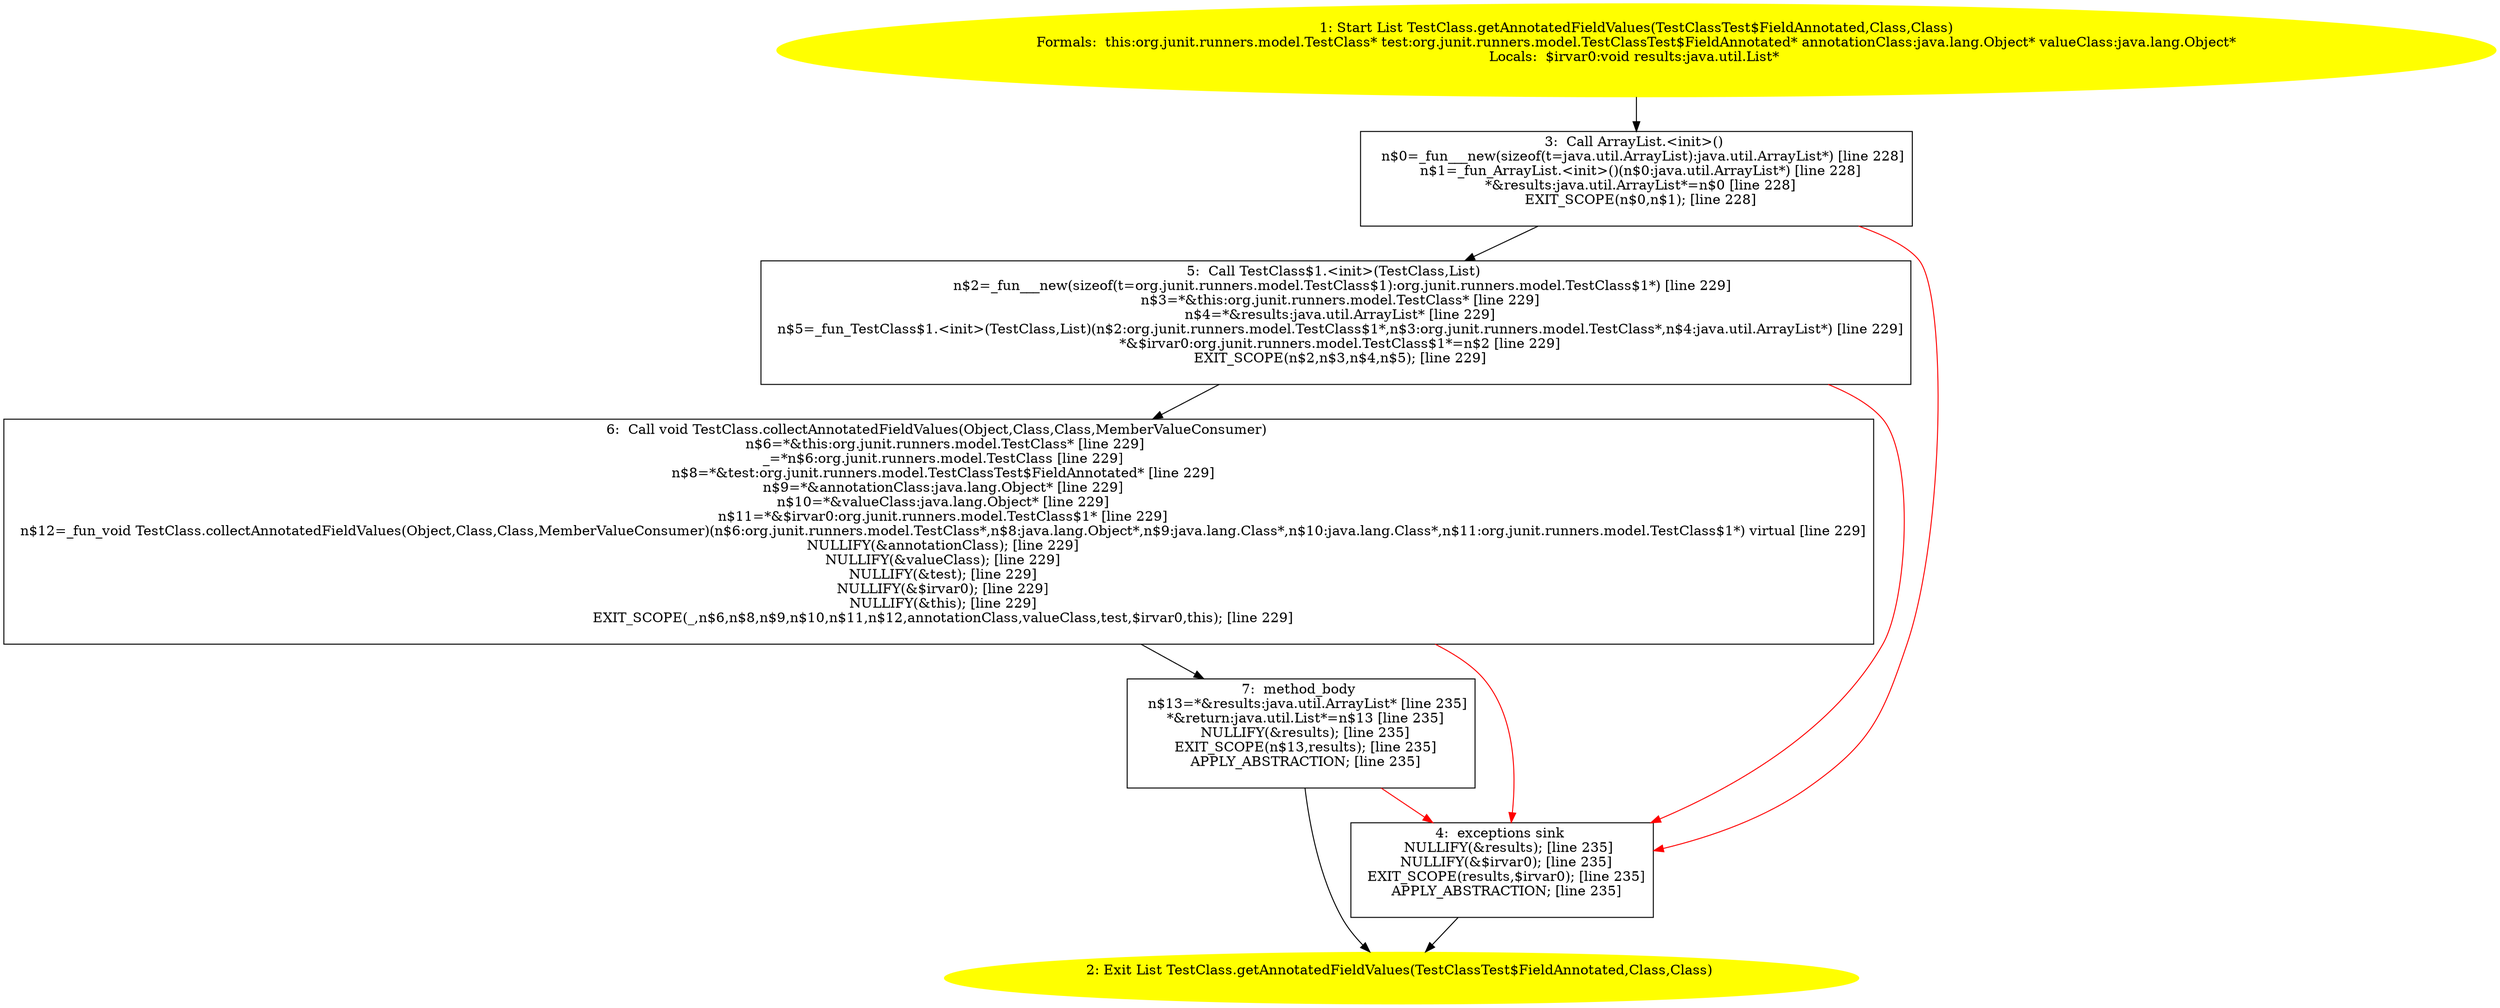 /* @generated */
digraph cfg {
"org.junit.runners.model.TestClass.getAnnotatedFieldValues(org.junit.runners.model.TestClassTest$Fiel.2918461bc08cd2baec64a837d694ebf8_1" [label="1: Start List TestClass.getAnnotatedFieldValues(TestClassTest$FieldAnnotated,Class,Class)\nFormals:  this:org.junit.runners.model.TestClass* test:org.junit.runners.model.TestClassTest$FieldAnnotated* annotationClass:java.lang.Object* valueClass:java.lang.Object*\nLocals:  $irvar0:void results:java.util.List* \n  " color=yellow style=filled]
	

	 "org.junit.runners.model.TestClass.getAnnotatedFieldValues(org.junit.runners.model.TestClassTest$Fiel.2918461bc08cd2baec64a837d694ebf8_1" -> "org.junit.runners.model.TestClass.getAnnotatedFieldValues(org.junit.runners.model.TestClassTest$Fiel.2918461bc08cd2baec64a837d694ebf8_3" ;
"org.junit.runners.model.TestClass.getAnnotatedFieldValues(org.junit.runners.model.TestClassTest$Fiel.2918461bc08cd2baec64a837d694ebf8_2" [label="2: Exit List TestClass.getAnnotatedFieldValues(TestClassTest$FieldAnnotated,Class,Class) \n  " color=yellow style=filled]
	

"org.junit.runners.model.TestClass.getAnnotatedFieldValues(org.junit.runners.model.TestClassTest$Fiel.2918461bc08cd2baec64a837d694ebf8_3" [label="3:  Call ArrayList.<init>() \n   n$0=_fun___new(sizeof(t=java.util.ArrayList):java.util.ArrayList*) [line 228]\n  n$1=_fun_ArrayList.<init>()(n$0:java.util.ArrayList*) [line 228]\n  *&results:java.util.ArrayList*=n$0 [line 228]\n  EXIT_SCOPE(n$0,n$1); [line 228]\n " shape="box"]
	

	 "org.junit.runners.model.TestClass.getAnnotatedFieldValues(org.junit.runners.model.TestClassTest$Fiel.2918461bc08cd2baec64a837d694ebf8_3" -> "org.junit.runners.model.TestClass.getAnnotatedFieldValues(org.junit.runners.model.TestClassTest$Fiel.2918461bc08cd2baec64a837d694ebf8_5" ;
	 "org.junit.runners.model.TestClass.getAnnotatedFieldValues(org.junit.runners.model.TestClassTest$Fiel.2918461bc08cd2baec64a837d694ebf8_3" -> "org.junit.runners.model.TestClass.getAnnotatedFieldValues(org.junit.runners.model.TestClassTest$Fiel.2918461bc08cd2baec64a837d694ebf8_4" [color="red" ];
"org.junit.runners.model.TestClass.getAnnotatedFieldValues(org.junit.runners.model.TestClassTest$Fiel.2918461bc08cd2baec64a837d694ebf8_4" [label="4:  exceptions sink \n   NULLIFY(&results); [line 235]\n  NULLIFY(&$irvar0); [line 235]\n  EXIT_SCOPE(results,$irvar0); [line 235]\n  APPLY_ABSTRACTION; [line 235]\n " shape="box"]
	

	 "org.junit.runners.model.TestClass.getAnnotatedFieldValues(org.junit.runners.model.TestClassTest$Fiel.2918461bc08cd2baec64a837d694ebf8_4" -> "org.junit.runners.model.TestClass.getAnnotatedFieldValues(org.junit.runners.model.TestClassTest$Fiel.2918461bc08cd2baec64a837d694ebf8_2" ;
"org.junit.runners.model.TestClass.getAnnotatedFieldValues(org.junit.runners.model.TestClassTest$Fiel.2918461bc08cd2baec64a837d694ebf8_5" [label="5:  Call TestClass$1.<init>(TestClass,List) \n   n$2=_fun___new(sizeof(t=org.junit.runners.model.TestClass$1):org.junit.runners.model.TestClass$1*) [line 229]\n  n$3=*&this:org.junit.runners.model.TestClass* [line 229]\n  n$4=*&results:java.util.ArrayList* [line 229]\n  n$5=_fun_TestClass$1.<init>(TestClass,List)(n$2:org.junit.runners.model.TestClass$1*,n$3:org.junit.runners.model.TestClass*,n$4:java.util.ArrayList*) [line 229]\n  *&$irvar0:org.junit.runners.model.TestClass$1*=n$2 [line 229]\n  EXIT_SCOPE(n$2,n$3,n$4,n$5); [line 229]\n " shape="box"]
	

	 "org.junit.runners.model.TestClass.getAnnotatedFieldValues(org.junit.runners.model.TestClassTest$Fiel.2918461bc08cd2baec64a837d694ebf8_5" -> "org.junit.runners.model.TestClass.getAnnotatedFieldValues(org.junit.runners.model.TestClassTest$Fiel.2918461bc08cd2baec64a837d694ebf8_6" ;
	 "org.junit.runners.model.TestClass.getAnnotatedFieldValues(org.junit.runners.model.TestClassTest$Fiel.2918461bc08cd2baec64a837d694ebf8_5" -> "org.junit.runners.model.TestClass.getAnnotatedFieldValues(org.junit.runners.model.TestClassTest$Fiel.2918461bc08cd2baec64a837d694ebf8_4" [color="red" ];
"org.junit.runners.model.TestClass.getAnnotatedFieldValues(org.junit.runners.model.TestClassTest$Fiel.2918461bc08cd2baec64a837d694ebf8_6" [label="6:  Call void TestClass.collectAnnotatedFieldValues(Object,Class,Class,MemberValueConsumer) \n   n$6=*&this:org.junit.runners.model.TestClass* [line 229]\n  _=*n$6:org.junit.runners.model.TestClass [line 229]\n  n$8=*&test:org.junit.runners.model.TestClassTest$FieldAnnotated* [line 229]\n  n$9=*&annotationClass:java.lang.Object* [line 229]\n  n$10=*&valueClass:java.lang.Object* [line 229]\n  n$11=*&$irvar0:org.junit.runners.model.TestClass$1* [line 229]\n  n$12=_fun_void TestClass.collectAnnotatedFieldValues(Object,Class,Class,MemberValueConsumer)(n$6:org.junit.runners.model.TestClass*,n$8:java.lang.Object*,n$9:java.lang.Class*,n$10:java.lang.Class*,n$11:org.junit.runners.model.TestClass$1*) virtual [line 229]\n  NULLIFY(&annotationClass); [line 229]\n  NULLIFY(&valueClass); [line 229]\n  NULLIFY(&test); [line 229]\n  NULLIFY(&$irvar0); [line 229]\n  NULLIFY(&this); [line 229]\n  EXIT_SCOPE(_,n$6,n$8,n$9,n$10,n$11,n$12,annotationClass,valueClass,test,$irvar0,this); [line 229]\n " shape="box"]
	

	 "org.junit.runners.model.TestClass.getAnnotatedFieldValues(org.junit.runners.model.TestClassTest$Fiel.2918461bc08cd2baec64a837d694ebf8_6" -> "org.junit.runners.model.TestClass.getAnnotatedFieldValues(org.junit.runners.model.TestClassTest$Fiel.2918461bc08cd2baec64a837d694ebf8_7" ;
	 "org.junit.runners.model.TestClass.getAnnotatedFieldValues(org.junit.runners.model.TestClassTest$Fiel.2918461bc08cd2baec64a837d694ebf8_6" -> "org.junit.runners.model.TestClass.getAnnotatedFieldValues(org.junit.runners.model.TestClassTest$Fiel.2918461bc08cd2baec64a837d694ebf8_4" [color="red" ];
"org.junit.runners.model.TestClass.getAnnotatedFieldValues(org.junit.runners.model.TestClassTest$Fiel.2918461bc08cd2baec64a837d694ebf8_7" [label="7:  method_body \n   n$13=*&results:java.util.ArrayList* [line 235]\n  *&return:java.util.List*=n$13 [line 235]\n  NULLIFY(&results); [line 235]\n  EXIT_SCOPE(n$13,results); [line 235]\n  APPLY_ABSTRACTION; [line 235]\n " shape="box"]
	

	 "org.junit.runners.model.TestClass.getAnnotatedFieldValues(org.junit.runners.model.TestClassTest$Fiel.2918461bc08cd2baec64a837d694ebf8_7" -> "org.junit.runners.model.TestClass.getAnnotatedFieldValues(org.junit.runners.model.TestClassTest$Fiel.2918461bc08cd2baec64a837d694ebf8_2" ;
	 "org.junit.runners.model.TestClass.getAnnotatedFieldValues(org.junit.runners.model.TestClassTest$Fiel.2918461bc08cd2baec64a837d694ebf8_7" -> "org.junit.runners.model.TestClass.getAnnotatedFieldValues(org.junit.runners.model.TestClassTest$Fiel.2918461bc08cd2baec64a837d694ebf8_4" [color="red" ];
}
